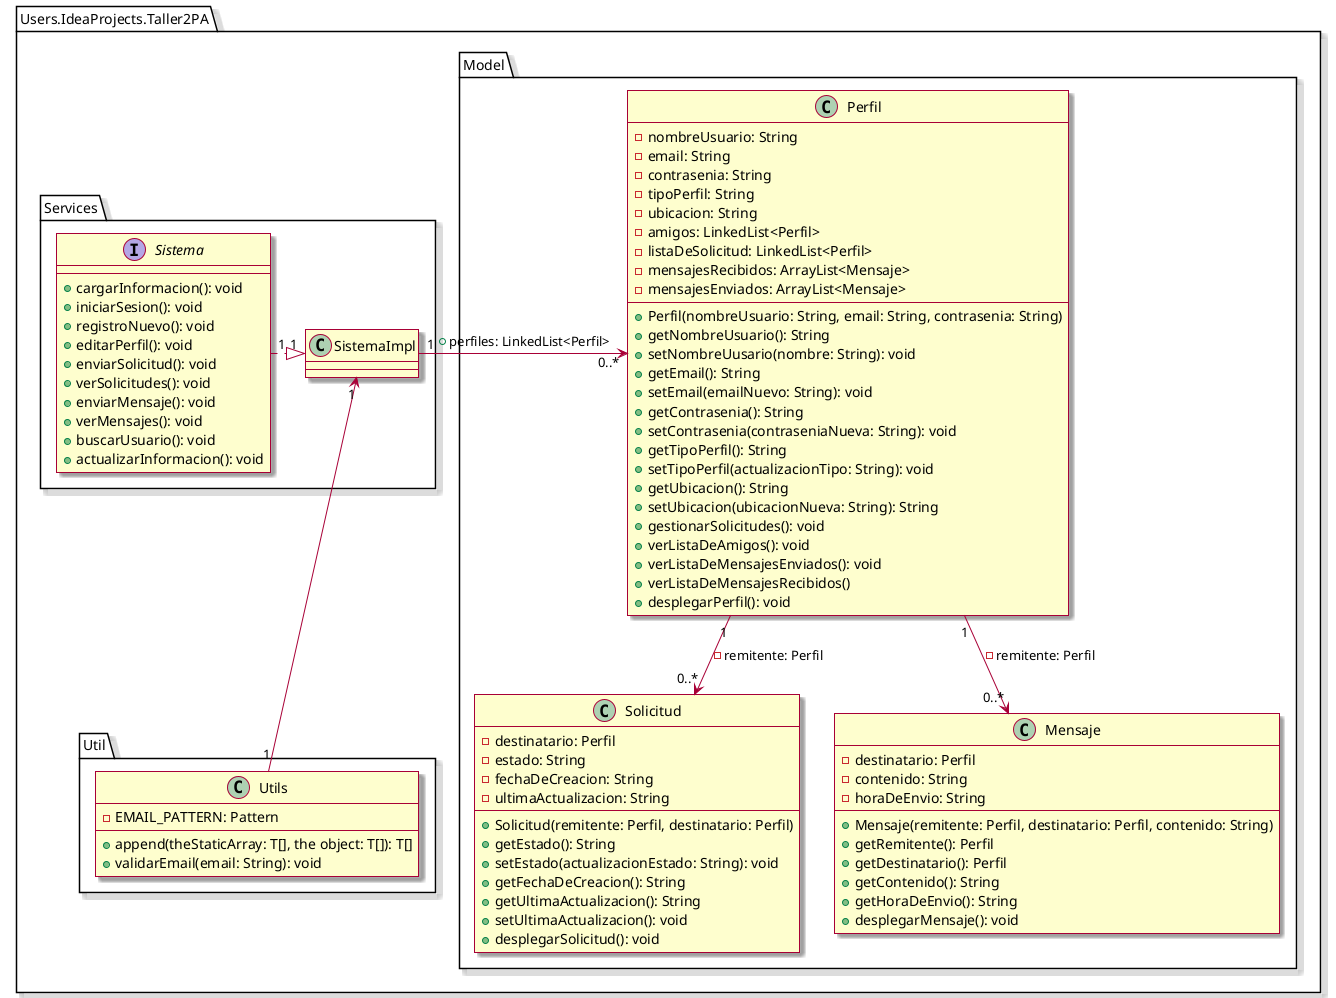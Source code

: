 @startuml
skin rose
set separator none
!pragma useIntermediatePackages false
package Users.IdeaProjects.Taller2PA{
    package Model{
        class Perfil {
            -nombreUsuario: String
            -email: String
            -contrasenia: String
            -tipoPerfil: String
            -ubicacion: String
            -amigos: LinkedList<Perfil>
            -listaDeSolicitud: LinkedList<Perfil>
            -mensajesRecibidos: ArrayList<Mensaje>
            -mensajesEnviados: ArrayList<Mensaje>
            +Perfil(nombreUsuario: String, email: String, contrasenia: String)
            +getNombreUsuario(): String
            +setNombreUusario(nombre: String): void
            +getEmail(): String
            +setEmail(emailNuevo: String): void
            +getContrasenia(): String
            +setContrasenia(contraseniaNueva: String): void
            +getTipoPerfil(): String
            +setTipoPerfil(actualizacionTipo: String): void
            +getUbicacion(): String
            +setUbicacion(ubicacionNueva: String): String
            +gestionarSolicitudes(): void
            +verListaDeAmigos(): void
            +verListaDeMensajesEnviados(): void
            +verListaDeMensajesRecibidos()
            +desplegarPerfil(): void
        }

        class Solicitud {
            -destinatario: Perfil
            -estado: String
            -fechaDeCreacion: String
            -ultimaActualizacion: String
            +Solicitud(remitente: Perfil, destinatario: Perfil)
            +getEstado(): String
            +setEstado(actualizacionEstado: String): void
            +getFechaDeCreacion(): String
            +getUltimaActualizacion(): String
            +setUltimaActualizacion(): void
            +desplegarSolicitud(): void
        }

        class Mensaje {
            -destinatario: Perfil
            -contenido: String
            -horaDeEnvio: String
            +Mensaje(remitente: Perfil, destinatario: Perfil, contenido: String)
            +getRemitente(): Perfil
            +getDestinatario(): Perfil
            +getContenido(): String
            +getHoraDeEnvio(): String
            +desplegarMensaje(): void
        }
        Perfil "1" --> "0..*" Mensaje: -remitente: Perfil
        Perfil "1" --> "0..*" Solicitud: -remitente: Perfil
    }
    package Services{
        interface Sistema{
            +cargarInformacion(): void
            +iniciarSesion(): void
            +registroNuevo(): void
            +editarPerfil(): void
            +enviarSolicitud(): void
            +verSolicitudes(): void
            +enviarMensaje(): void
            +verMensajes(): void
            +buscarUsuario(): void
            +actualizarInformacion(): void
        }

        class SistemaImpl{

        }
        Sistema "1" .|> "1" SistemaImpl
        SistemaImpl "1" -> "0..*" Perfil: +perfiles: LinkedList<Perfil>
    }
    package Util{
        class Utils{
            -EMAIL_PATTERN: Pattern
            +append(theStaticArray: T[], the object: T[]): T[]
            +validarEmail(email: String): void
        }
        SistemaImpl "1"<--"1" Utils
    }
}

@enduml